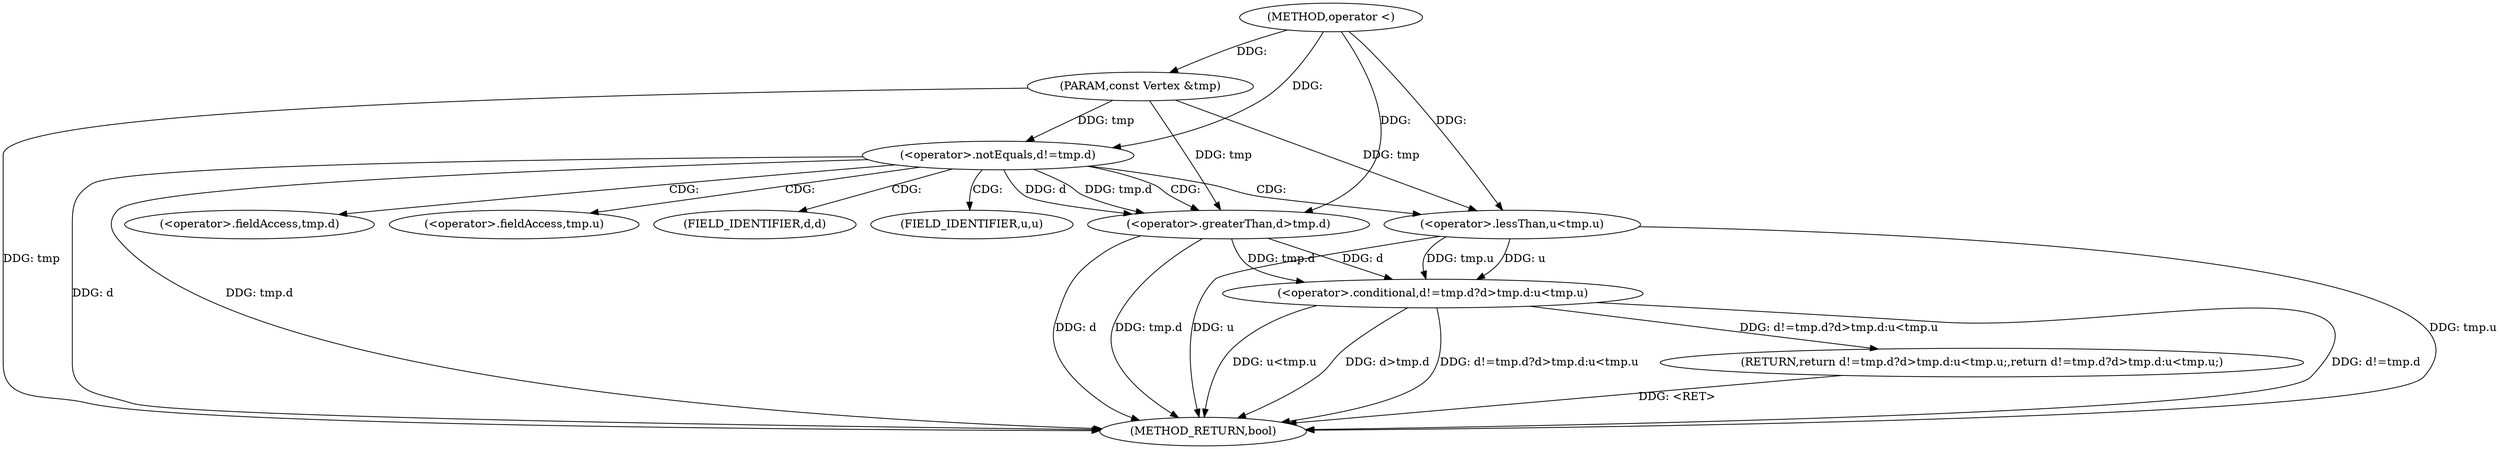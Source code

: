 digraph "operator <" {  
"1000818" [label = "(METHOD,operator <)" ]
"1000838" [label = "(METHOD_RETURN,bool)" ]
"1000819" [label = "(PARAM,const Vertex &tmp)" ]
"1000821" [label = "(RETURN,return d!=tmp.d?d>tmp.d:u<tmp.u;,return d!=tmp.d?d>tmp.d:u<tmp.u;)" ]
"1000822" [label = "(<operator>.conditional,d!=tmp.d?d>tmp.d:u<tmp.u)" ]
"1000823" [label = "(<operator>.notEquals,d!=tmp.d)" ]
"1000828" [label = "(<operator>.greaterThan,d>tmp.d)" ]
"1000833" [label = "(<operator>.lessThan,u<tmp.u)" ]
"1000830" [label = "(<operator>.fieldAccess,tmp.d)" ]
"1000835" [label = "(<operator>.fieldAccess,tmp.u)" ]
"1000832" [label = "(FIELD_IDENTIFIER,d,d)" ]
"1000837" [label = "(FIELD_IDENTIFIER,u,u)" ]
  "1000819" -> "1000838"  [ label = "DDG: tmp"] 
  "1000823" -> "1000838"  [ label = "DDG: d"] 
  "1000823" -> "1000838"  [ label = "DDG: tmp.d"] 
  "1000822" -> "1000838"  [ label = "DDG: d!=tmp.d"] 
  "1000833" -> "1000838"  [ label = "DDG: tmp.u"] 
  "1000822" -> "1000838"  [ label = "DDG: u<tmp.u"] 
  "1000828" -> "1000838"  [ label = "DDG: d"] 
  "1000828" -> "1000838"  [ label = "DDG: tmp.d"] 
  "1000822" -> "1000838"  [ label = "DDG: d>tmp.d"] 
  "1000822" -> "1000838"  [ label = "DDG: d!=tmp.d?d>tmp.d:u<tmp.u"] 
  "1000821" -> "1000838"  [ label = "DDG: <RET>"] 
  "1000833" -> "1000838"  [ label = "DDG: u"] 
  "1000818" -> "1000819"  [ label = "DDG: "] 
  "1000822" -> "1000821"  [ label = "DDG: d!=tmp.d?d>tmp.d:u<tmp.u"] 
  "1000833" -> "1000822"  [ label = "DDG: u"] 
  "1000833" -> "1000822"  [ label = "DDG: tmp.u"] 
  "1000828" -> "1000822"  [ label = "DDG: d"] 
  "1000828" -> "1000822"  [ label = "DDG: tmp.d"] 
  "1000818" -> "1000823"  [ label = "DDG: "] 
  "1000819" -> "1000823"  [ label = "DDG: tmp"] 
  "1000823" -> "1000828"  [ label = "DDG: d"] 
  "1000818" -> "1000828"  [ label = "DDG: "] 
  "1000823" -> "1000828"  [ label = "DDG: tmp.d"] 
  "1000819" -> "1000828"  [ label = "DDG: tmp"] 
  "1000818" -> "1000833"  [ label = "DDG: "] 
  "1000819" -> "1000833"  [ label = "DDG: tmp"] 
  "1000823" -> "1000835"  [ label = "CDG: "] 
  "1000823" -> "1000833"  [ label = "CDG: "] 
  "1000823" -> "1000830"  [ label = "CDG: "] 
  "1000823" -> "1000832"  [ label = "CDG: "] 
  "1000823" -> "1000828"  [ label = "CDG: "] 
  "1000823" -> "1000837"  [ label = "CDG: "] 
}
